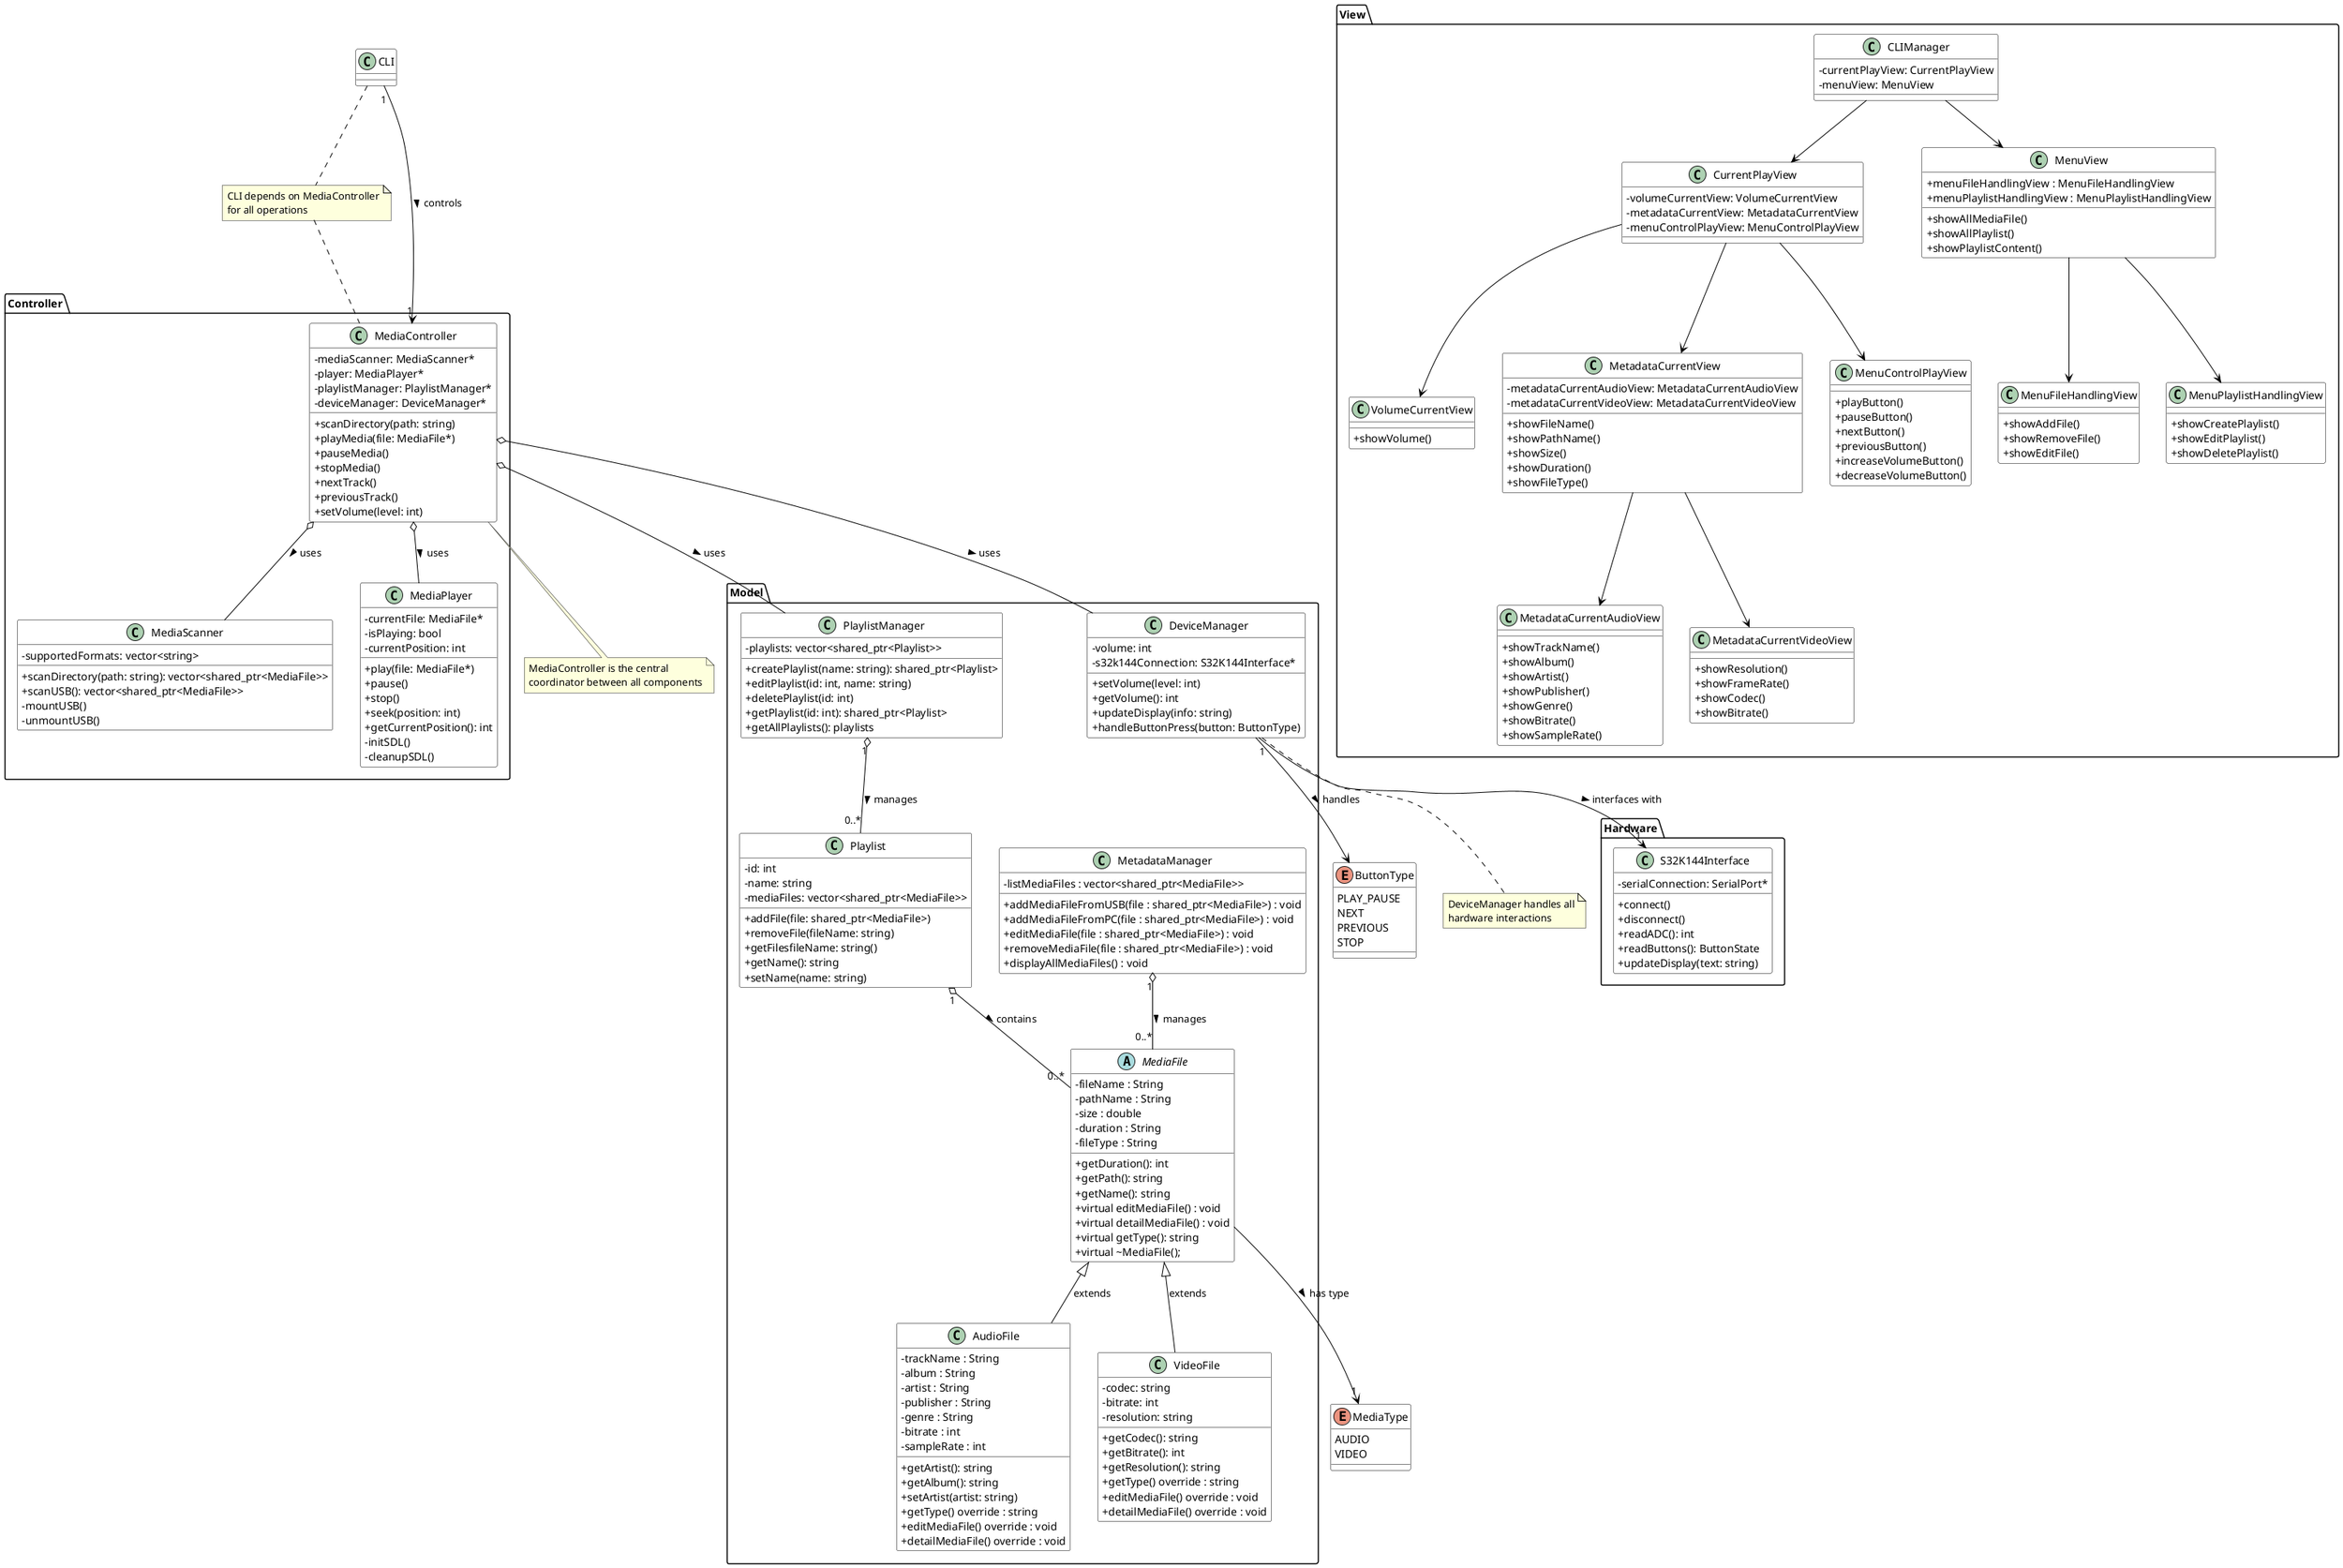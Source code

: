 @startuml Media Player Class Diagram

' Style configurations
skinparam classAttributeIconSize 0
skinparam class {
    BackgroundColor white
    ArrowColor black
    BorderColor black
}



package View {
    ' class CLI {
    '     - currentPage: int
    '     - itemsPerPage: int
    '     + showMainMenu()
    '     + showMediaList(files: vector<shared_ptr<MediaFile>>)
    '     + showPlaylistMenu()
    '     + showMetadataMenu(file: shared_ptr<MediaFile>)
    '     + showPlayerControls()
    '     + showVolume(level: int)
    ' }

    class CLIManager{
        - currentPlayView: CurrentPlayView
        - menuView: MenuView
    }

    class CurrentPlayView{
        - volumeCurrentView: VolumeCurrentView
        - metadataCurrentView: MetadataCurrentView
        - menuControlPlayView: MenuControlPlayView
    }

    class VolumeCurrentView{
        + showVolume()
    }

    class MetadataCurrentView{
        + showFileName()
        + showPathName()
        + showSize()
        + showDuration()
        + showFileType()
        - metadataCurrentAudioView: MetadataCurrentAudioView
        - metadataCurrentVideoView: MetadataCurrentVideoView
    }

    class MetadataCurrentAudioView{
        + showTrackName()
        + showAlbum()
        + showArtist()
        + showPublisher()
        + showGenre()
        + showBitrate()
        + showSampleRate()
    }

    class MetadataCurrentVideoView{
        + showResolution()
        + showFrameRate()
        + showCodec()
        + showBitrate()
    }

    class MenuControlPlayView{
        + playButton()
        + pauseButton()
        + nextButton()
        + previousButton()
        + increaseVolumeButton()
        + decreaseVolumeButton()
    }

    class MenuView{
        + showAllMediaFile()
        + showAllPlaylist()
        + showPlaylistContent()
        + menuFileHandlingView : MenuFileHandlingView 
        + menuPlaylistHandlingView : MenuPlaylistHandlingView
    }

    class MenuFileHandlingView{
        + showAddFile()
        + showRemoveFile()
        + showEditFile()
    }

    class MenuPlaylistHandlingView{
        + showCreatePlaylist()
        + showEditPlaylist()
        + showDeletePlaylist()
    }
}

CLIManager --> CurrentPlayView
CurrentPlayView --> VolumeCurrentView
CurrentPlayView --> MetadataCurrentView
MetadataCurrentView --> MetadataCurrentAudioView
MetadataCurrentView --> MetadataCurrentVideoView
CurrentPlayView --> MenuControlPlayView
CLIManager --> MenuView
MenuView --> MenuFileHandlingView
MenuView --> MenuPlaylistHandlingView


package Controller {
    class MediaController {
        - mediaScanner: MediaScanner*
        - player: MediaPlayer*
        - playlistManager: PlaylistManager*
        - deviceManager: DeviceManager*
        + scanDirectory(path: string)
        + playMedia(file: MediaFile*)
        + pauseMedia()
        + stopMedia()
        + nextTrack()
        + previousTrack()
        + setVolume(level: int)
    }
    
    class MediaScanner {
        - supportedFormats: vector<string>
        + scanDirectory(path: string): vector<shared_ptr<MediaFile>>
        + scanUSB(): vector<shared_ptr<MediaFile>>
        - mountUSB()
        - unmountUSB()
    }
    
    class MediaPlayer {
        - currentFile: MediaFile*
        - isPlaying: bool
        - currentPosition: int
        + play(file: MediaFile*)
        + pause()
        + stop()
        + seek(position: int)
        + getCurrentPosition(): int
        - initSDL()
        - cleanupSDL()
    }
}
package Model {
    abstract class MediaFile {
        - fileName : String
        - pathName : String
        - size : double
        - duration : String
        - fileType : String
        + getDuration(): int
        + getPath(): string
        + getName(): string
        + virtual editMediaFile() : void
        + virtual detailMediaFile() : void
        + virtual getType(): string
        + virtual ~MediaFile();
    }
    
    class AudioFile {
        - trackName : String
        - album : String
        - artist : String
        - publisher : String
        - genre : String
        - bitrate : int
        - sampleRate : int
        + getArtist(): string
        + getAlbum(): string
        + setArtist(artist: string)
        + getType() override : string
        + editMediaFile() override : void
        + detailMediaFile() override : void
    }
    
    class VideoFile {
        - codec: string
        - bitrate: int
        - resolution: string
        + getCodec(): string
        + getBitrate(): int
        + getResolution(): string
        + getType() override : string
        + editMediaFile() override : void
        + detailMediaFile() override : void
    }
    
    class Playlist {
        - id: int
        - name: string
        - mediaFiles: vector<shared_ptr<MediaFile>>
        + addFile(file: shared_ptr<MediaFile>)
        + removeFile(fileName: string)
        + getFilesfileName: string()
        + getName(): string
        + setName(name: string)
    }
    class MetadataManager {
        - listMediaFiles : vector<shared_ptr<MediaFile>>
        + addMediaFileFromUSB(file : shared_ptr<MediaFile>) : void
        + addMediaFileFromPC(file : shared_ptr<MediaFile>) : void
        + editMediaFile(file : shared_ptr<MediaFile>) : void
        + removeMediaFile(file : shared_ptr<MediaFile>) : void
        + displayAllMediaFiles() : void
    }
    
    class PlaylistManager {
        - playlists: vector<shared_ptr<Playlist>>
        + createPlaylist(name: string): shared_ptr<Playlist>
        + editPlaylist(id: int, name: string)
        + deletePlaylist(id: int)
        + getPlaylist(id: int): shared_ptr<Playlist>
        + getAllPlaylists(): playlists
    }
    
    class DeviceManager {
        - volume: int
        - s32k144Connection: S32K144Interface*
        + setVolume(level: int)
        + getVolume(): int
        + updateDisplay(info: string)
        + handleButtonPress(button: ButtonType)
    }
}


package Hardware {
    class S32K144Interface {
        - serialConnection: SerialPort*
        + connect()
        + disconnect()
        + readADC(): int
        + readButtons(): ButtonState
        + updateDisplay(text: string)
    }
}

enum MediaType {
    AUDIO
    VIDEO
}

enum ButtonType {
    PLAY_PAUSE
    NEXT
    PREVIOUS
    STOP
}

' Inheritance relationships
MediaFile <|-- AudioFile : extends
MediaFile <|-- VideoFile : extends

' Composition relationships (strong ownership)
PlaylistManager "1" o-- "0..*" Playlist : manages >
Playlist "1" o-- "0..*" MediaFile : contains >
MetadataManager "1" o-- "0..*" MediaFile : manages >
' Aggregation relationships (weak ownership)
MediaController o-- MediaScanner : uses >
MediaController o-- MediaPlayer : uses >
MediaController o-- PlaylistManager : uses >
MediaController o-- DeviceManager : uses >

' Association relationships
CLI "1" --> "1" MediaController : controls >
DeviceManager "1" --> "1" S32K144Interface : interfaces with >
MediaFile --> "1" MediaType : has type >
DeviceManager --> ButtonType : handles >



note "CLI depends on MediaController\nfor all operations" as N1
CLI .. N1
N1 .. MediaController

note "MediaController is the central\ncoordinator between all components" as N2
MediaController .. N2

note "DeviceManager handles all\nhardware interactions" as N3
DeviceManager .. N3

@enduml